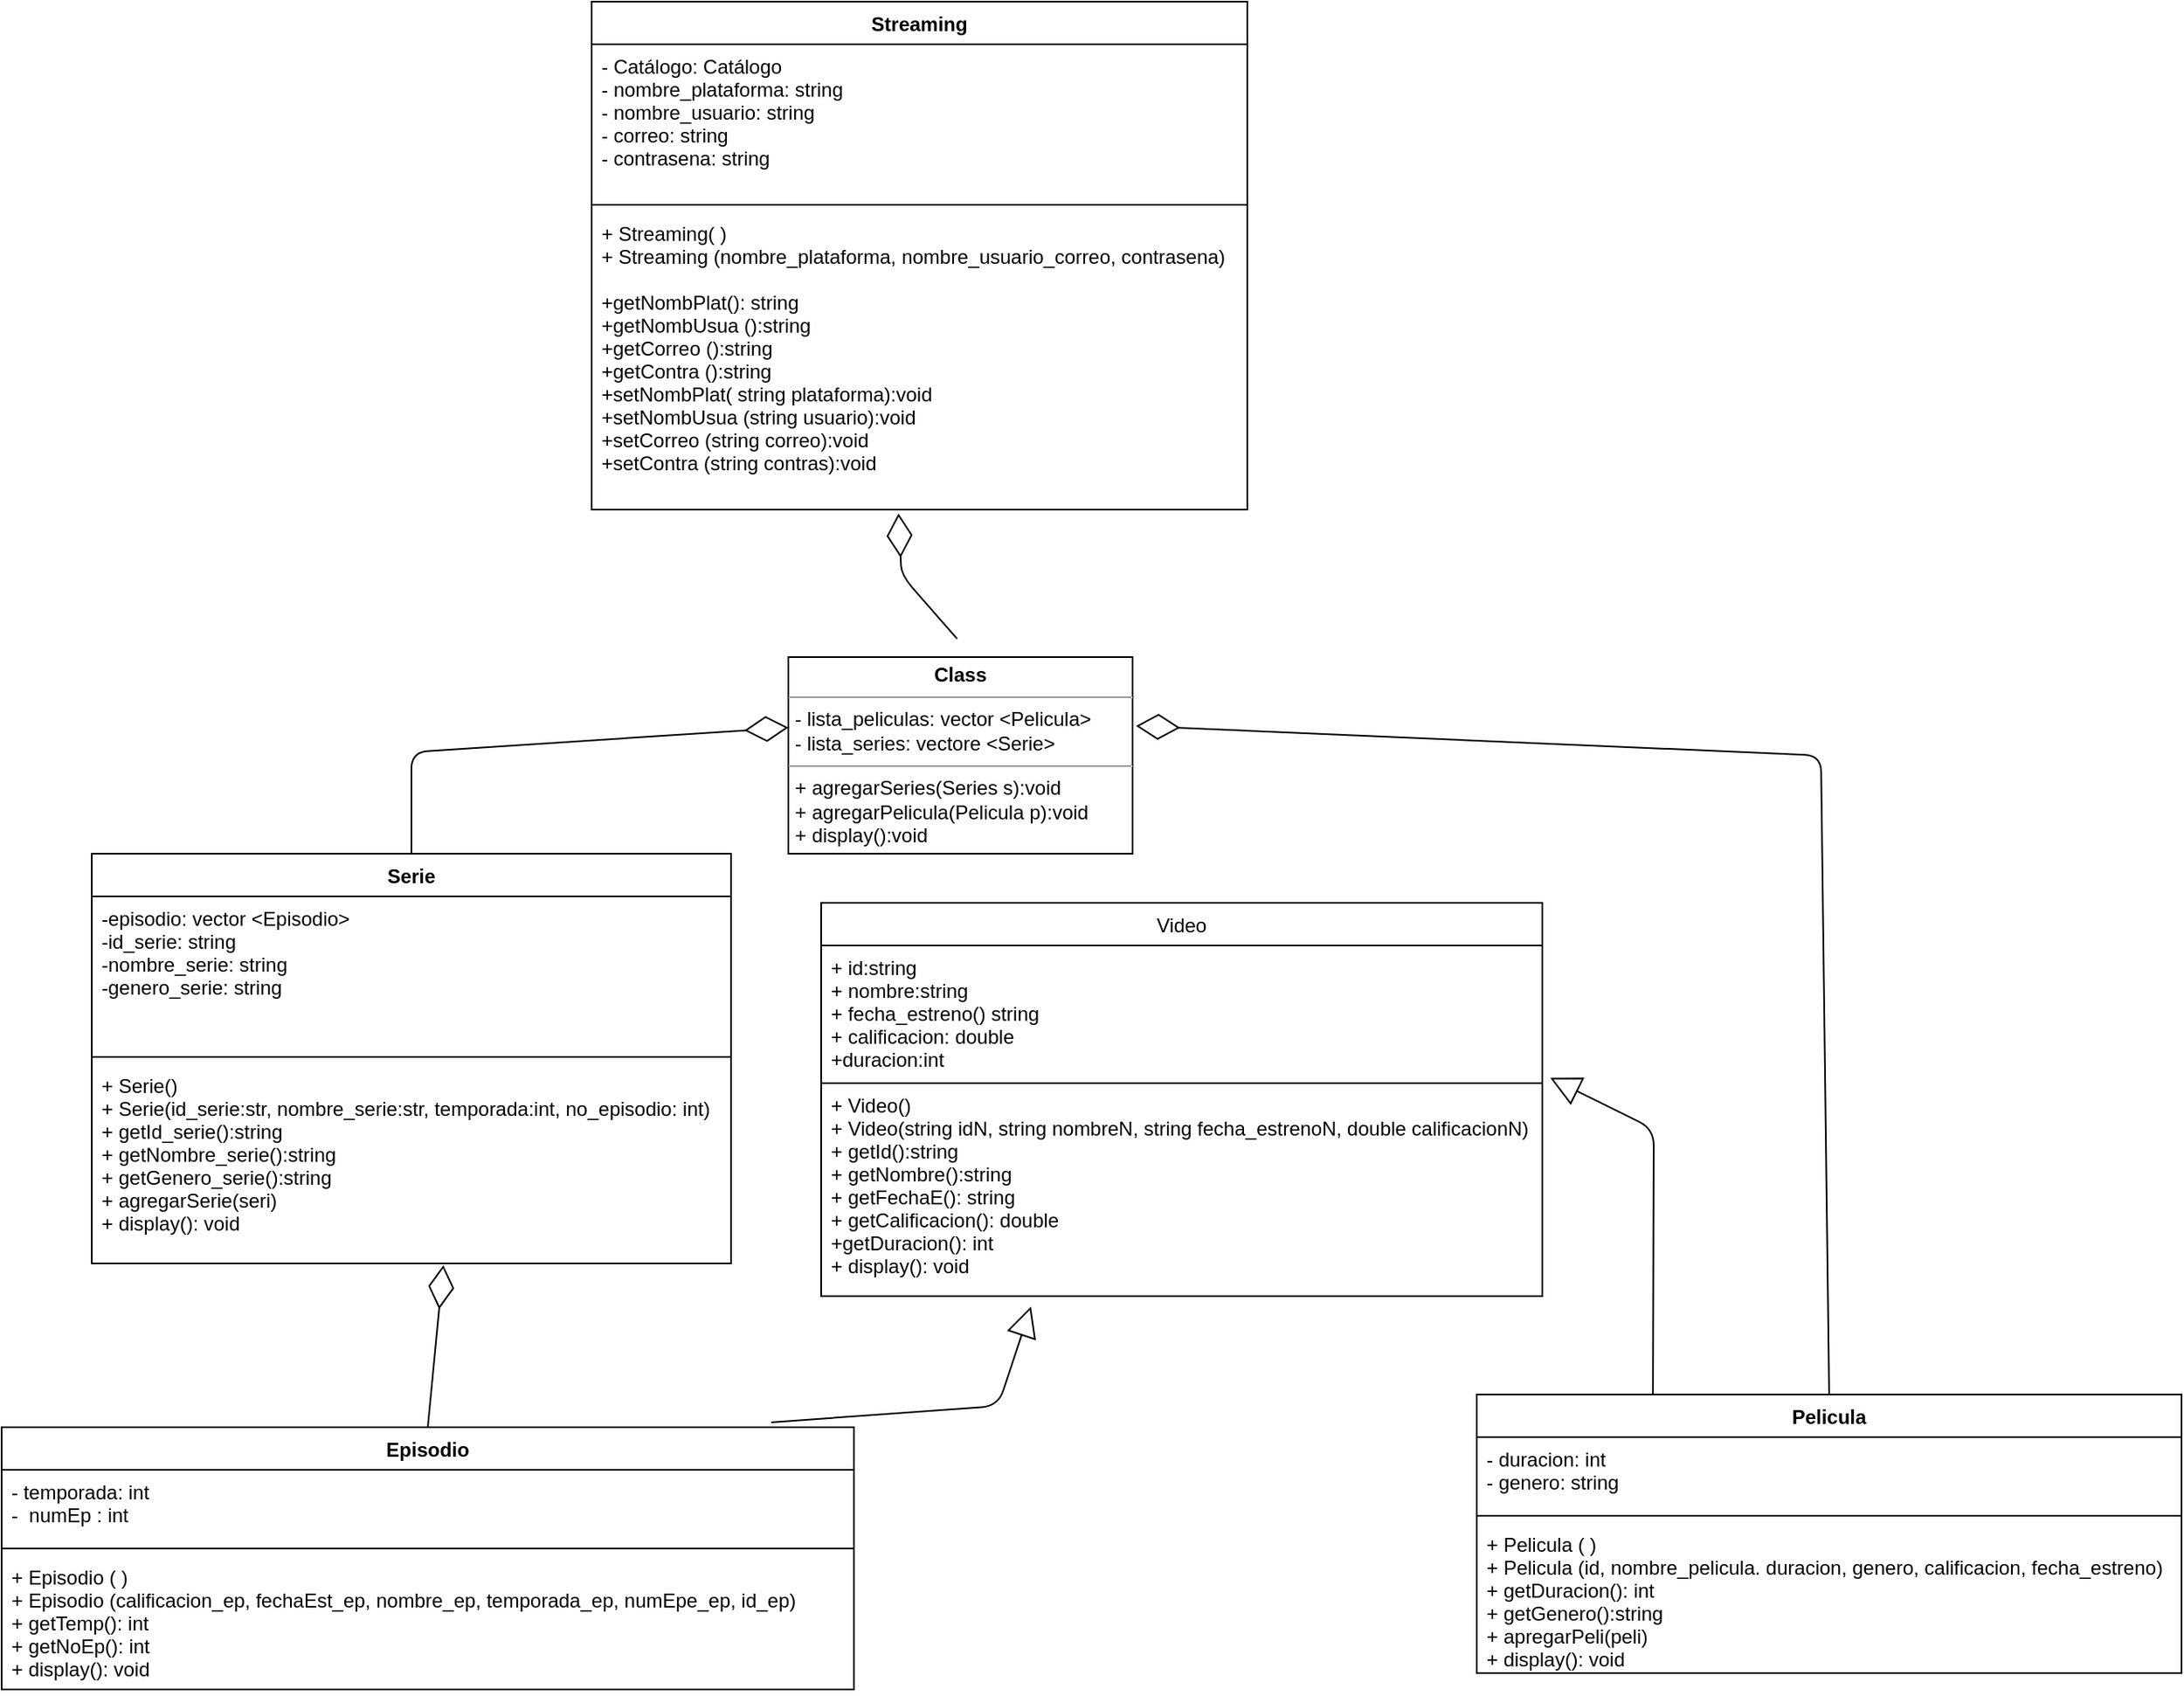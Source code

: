 <mxfile>
    <diagram id="OeCe3KiwX5dtoY-UmS-2" name="Page-1">
        <mxGraphModel dx="1887" dy="478" grid="1" gridSize="10" guides="1" tooltips="1" connect="1" arrows="1" fold="1" page="1" pageScale="1" pageWidth="827" pageHeight="1169" math="0" shadow="0">
            <root>
                <mxCell id="0"/>
                <mxCell id="1" parent="0"/>
                <mxCell id="2" value="Streaming" style="swimlane;fontStyle=1;align=center;verticalAlign=top;childLayout=stackLayout;horizontal=1;startSize=26;horizontalStack=0;resizeParent=1;resizeParentMax=0;resizeLast=0;collapsible=1;marginBottom=0;" parent="1" vertex="1">
                    <mxGeometry x="350" y="10" width="400" height="310" as="geometry"/>
                </mxCell>
                <mxCell id="3" value="- Catálogo: Catálogo&#10;- nombre_plataforma: string&#10;- nombre_usuario: string&#10;- correo: string&#10;- contrasena: string " style="text;strokeColor=none;fillColor=none;align=left;verticalAlign=top;spacingLeft=4;spacingRight=4;overflow=hidden;rotatable=0;points=[[0,0.5],[1,0.5]];portConstraint=eastwest;" parent="2" vertex="1">
                    <mxGeometry y="26" width="400" height="94" as="geometry"/>
                </mxCell>
                <mxCell id="4" value="" style="line;strokeWidth=1;fillColor=none;align=left;verticalAlign=middle;spacingTop=-1;spacingLeft=3;spacingRight=3;rotatable=0;labelPosition=right;points=[];portConstraint=eastwest;" parent="2" vertex="1">
                    <mxGeometry y="120" width="400" height="8" as="geometry"/>
                </mxCell>
                <mxCell id="5" value="+ Streaming( )&#10;+ Streaming (nombre_plataforma, nombre_usuario_correo, contrasena)&#10;&#10;+getNombPlat(): string&#10;+getNombUsua ():string&#10;+getCorreo ():string&#10;+getContra ():string&#10;+setNombPlat( string plataforma):void&#10;+setNombUsua (string usuario):void&#10;+setCorreo (string correo):void&#10;+setContra (string contras):void" style="text;strokeColor=none;fillColor=none;align=left;verticalAlign=top;spacingLeft=4;spacingRight=4;overflow=hidden;rotatable=0;points=[[0,0.5],[1,0.5]];portConstraint=eastwest;" parent="2" vertex="1">
                    <mxGeometry y="128" width="400" height="182" as="geometry"/>
                </mxCell>
                <mxCell id="9" value="Episodio" style="swimlane;fontStyle=1;align=center;verticalAlign=top;childLayout=stackLayout;horizontal=1;startSize=26;horizontalStack=0;resizeParent=1;resizeParentMax=0;resizeLast=0;collapsible=1;marginBottom=0;" parent="1" vertex="1">
                    <mxGeometry x="-10" y="880" width="520" height="160" as="geometry"/>
                </mxCell>
                <mxCell id="10" value="- temporada: int&#10;-  numEp : int&#10;" style="text;strokeColor=none;fillColor=none;align=left;verticalAlign=top;spacingLeft=4;spacingRight=4;overflow=hidden;rotatable=0;points=[[0,0.5],[1,0.5]];portConstraint=eastwest;" parent="9" vertex="1">
                    <mxGeometry y="26" width="520" height="44" as="geometry"/>
                </mxCell>
                <mxCell id="11" value="" style="line;strokeWidth=1;fillColor=none;align=left;verticalAlign=middle;spacingTop=-1;spacingLeft=3;spacingRight=3;rotatable=0;labelPosition=right;points=[];portConstraint=eastwest;" parent="9" vertex="1">
                    <mxGeometry y="70" width="520" height="8" as="geometry"/>
                </mxCell>
                <mxCell id="12" value="+ Episodio ( )&#10;+ Episodio (calificacion_ep, fechaEst_ep, nombre_ep, temporada_ep, numEpe_ep, id_ep)&#10;+ getTemp(): int&#10;+ getNoEp(): int&#10;+ display(): void&#10;" style="text;strokeColor=none;fillColor=none;align=left;verticalAlign=top;spacingLeft=4;spacingRight=4;overflow=hidden;rotatable=0;points=[[0,0.5],[1,0.5]];portConstraint=eastwest;" parent="9" vertex="1">
                    <mxGeometry y="78" width="520" height="82" as="geometry"/>
                </mxCell>
                <mxCell id="13" value="Pelicula" style="swimlane;fontStyle=1;align=center;verticalAlign=top;childLayout=stackLayout;horizontal=1;startSize=26;horizontalStack=0;resizeParent=1;resizeParentMax=0;resizeLast=0;collapsible=1;marginBottom=0;" parent="1" vertex="1">
                    <mxGeometry x="890" y="860" width="430" height="170" as="geometry"/>
                </mxCell>
                <mxCell id="14" value="- duracion: int &#10;- genero: string&#10;" style="text;strokeColor=none;fillColor=none;align=left;verticalAlign=top;spacingLeft=4;spacingRight=4;overflow=hidden;rotatable=0;points=[[0,0.5],[1,0.5]];portConstraint=eastwest;" parent="13" vertex="1">
                    <mxGeometry y="26" width="430" height="44" as="geometry"/>
                </mxCell>
                <mxCell id="15" value="" style="line;strokeWidth=1;fillColor=none;align=left;verticalAlign=middle;spacingTop=-1;spacingLeft=3;spacingRight=3;rotatable=0;labelPosition=right;points=[];portConstraint=eastwest;" parent="13" vertex="1">
                    <mxGeometry y="70" width="430" height="8" as="geometry"/>
                </mxCell>
                <mxCell id="16" value="+ Pelicula ( )&#10;+ Pelicula (id, nombre_pelicula. duracion, genero, calificacion, fecha_estreno)&#10;+ getDuracion(): int&#10;+ getGenero():string&#10;+ apregarPeli(peli)&#10;+ display(): void" style="text;strokeColor=none;fillColor=none;align=left;verticalAlign=top;spacingLeft=4;spacingRight=4;overflow=hidden;rotatable=0;points=[[0,0.5],[1,0.5]];portConstraint=eastwest;" parent="13" vertex="1">
                    <mxGeometry y="78" width="430" height="92" as="geometry"/>
                </mxCell>
                <mxCell id="17" value="" style="endArrow=diamondThin;endFill=0;endSize=24;html=1;exitX=0.5;exitY=0;exitDx=0;exitDy=0;entryX=0.55;entryY=1.009;entryDx=0;entryDy=0;entryPerimeter=0;" parent="1" source="9" target="27" edge="1">
                    <mxGeometry width="160" relative="1" as="geometry">
                        <mxPoint x="470" y="830" as="sourcePoint"/>
                        <mxPoint x="240.18" y="1120" as="targetPoint"/>
                        <Array as="points"/>
                    </mxGeometry>
                </mxCell>
                <mxCell id="18" value="" style="endArrow=diamondThin;endFill=0;endSize=24;html=1;exitX=0.5;exitY=0;exitDx=0;exitDy=0;entryX=0;entryY=0.5;entryDx=0;entryDy=0;" parent="1" source="24" edge="1">
                    <mxGeometry width="160" relative="1" as="geometry">
                        <mxPoint x="255" y="820" as="sourcePoint"/>
                        <mxPoint x="470" y="453" as="targetPoint"/>
                        <Array as="points">
                            <mxPoint x="240" y="468"/>
                        </Array>
                    </mxGeometry>
                </mxCell>
                <mxCell id="19" value="" style="endArrow=diamondThin;endFill=0;endSize=24;html=1;entryX=1.01;entryY=0.35;entryDx=0;entryDy=0;exitX=0.5;exitY=0;exitDx=0;exitDy=0;entryPerimeter=0;" parent="1" source="13" target="32" edge="1">
                    <mxGeometry width="160" relative="1" as="geometry">
                        <mxPoint x="300" y="810" as="sourcePoint"/>
                        <mxPoint x="710" y="453" as="targetPoint"/>
                        <Array as="points">
                            <mxPoint x="1100" y="470"/>
                        </Array>
                    </mxGeometry>
                </mxCell>
                <mxCell id="20" value="Video" style="swimlane;fontStyle=0;childLayout=stackLayout;horizontal=1;startSize=26;fillColor=none;horizontalStack=0;resizeParent=1;resizeParentMax=0;resizeLast=0;collapsible=1;marginBottom=0;strokeColor=default;" parent="1" vertex="1">
                    <mxGeometry x="490" y="560" width="440" height="240" as="geometry"/>
                </mxCell>
                <mxCell id="21" value="+ id:string&#10;+ nombre:string&#10;+ fecha_estreno() string&#10;+ calificacion: double&#10;+duracion:int" style="text;strokeColor=none;fillColor=none;align=left;verticalAlign=top;spacingLeft=4;spacingRight=4;overflow=hidden;rotatable=0;points=[[0,0.5],[1,0.5]];portConstraint=eastwest;" parent="20" vertex="1">
                    <mxGeometry y="26" width="440" height="84" as="geometry"/>
                </mxCell>
                <mxCell id="22" value="+ Video()&#10;+ Video(string idN, string nombreN, string fecha_estrenoN, double calificacionN)&#10;+ getId():string&#10;+ getNombre():string&#10;+ getFechaE(): string&#10;+ getCalificacion(): double&#10;+getDuracion(): int&#10;+ display(): void" style="text;strokeColor=default;fillColor=none;align=left;verticalAlign=top;spacingLeft=4;spacingRight=4;overflow=hidden;rotatable=0;points=[[0,0.5],[1,0.5]];portConstraint=eastwest;" parent="20" vertex="1">
                    <mxGeometry y="110" width="440" height="130" as="geometry"/>
                </mxCell>
                <mxCell id="23" value="" style="endArrow=diamondThin;endFill=0;endSize=24;html=1;entryX=0.468;entryY=1.013;entryDx=0;entryDy=0;entryPerimeter=0;exitX=0.429;exitY=-0.013;exitDx=0;exitDy=0;exitPerimeter=0;" parent="1" target="5" edge="1">
                    <mxGeometry width="160" relative="1" as="geometry">
                        <mxPoint x="572.96" y="398.856" as="sourcePoint"/>
                        <mxPoint x="510" y="478.0" as="targetPoint"/>
                        <Array as="points">
                            <mxPoint x="539" y="360"/>
                        </Array>
                    </mxGeometry>
                </mxCell>
                <mxCell id="24" value="Serie" style="swimlane;fontStyle=1;align=center;verticalAlign=top;childLayout=stackLayout;horizontal=1;startSize=26;horizontalStack=0;resizeParent=1;resizeParentMax=0;resizeLast=0;collapsible=1;marginBottom=0;" parent="1" vertex="1">
                    <mxGeometry x="45" y="530" width="390" height="250" as="geometry"/>
                </mxCell>
                <mxCell id="25" value="-episodio: vector &lt;Episodio&gt;&#10;-id_serie: string&#10;-nombre_serie: string&#10;-genero_serie: string" style="text;strokeColor=none;fillColor=none;align=left;verticalAlign=top;spacingLeft=4;spacingRight=4;overflow=hidden;rotatable=0;points=[[0,0.5],[1,0.5]];portConstraint=eastwest;" parent="24" vertex="1">
                    <mxGeometry y="26" width="390" height="94" as="geometry"/>
                </mxCell>
                <mxCell id="26" value="" style="line;strokeWidth=1;fillColor=none;align=left;verticalAlign=middle;spacingTop=-1;spacingLeft=3;spacingRight=3;rotatable=0;labelPosition=right;points=[];portConstraint=eastwest;" parent="24" vertex="1">
                    <mxGeometry y="120" width="390" height="8" as="geometry"/>
                </mxCell>
                <mxCell id="27" value="+ Serie()&#10;+ Serie(id_serie:str, nombre_serie:str, temporada:int, no_episodio: int)&#10;+ getId_serie():string&#10;+ getNombre_serie():string&#10;+ getGenero_serie():string&#10;+ agregarSerie(seri)&#10;+ display(): void&#10;" style="text;strokeColor=none;fillColor=none;align=left;verticalAlign=top;spacingLeft=4;spacingRight=4;overflow=hidden;rotatable=0;points=[[0,0.5],[1,0.5]];portConstraint=eastwest;" parent="24" vertex="1">
                    <mxGeometry y="128" width="390" height="122" as="geometry"/>
                </mxCell>
                <mxCell id="28" value="" style="endArrow=block;endSize=16;endFill=0;html=1;entryX=1.011;entryY=-0.025;entryDx=0;entryDy=0;entryPerimeter=0;exitX=0.25;exitY=0;exitDx=0;exitDy=0;" parent="1" source="13" target="22" edge="1">
                    <mxGeometry width="160" relative="1" as="geometry">
                        <mxPoint x="760" y="810" as="sourcePoint"/>
                        <mxPoint x="1010" y="720" as="targetPoint"/>
                        <Array as="points">
                            <mxPoint x="998" y="698"/>
                        </Array>
                    </mxGeometry>
                </mxCell>
                <mxCell id="29" value="" style="endArrow=block;endSize=16;endFill=0;html=1;entryX=0.291;entryY=1.049;entryDx=0;entryDy=0;entryPerimeter=0;exitX=0.903;exitY=-0.019;exitDx=0;exitDy=0;exitPerimeter=0;" parent="1" source="9" target="22" edge="1">
                    <mxGeometry width="160" relative="1" as="geometry">
                        <mxPoint x="500" y="990" as="sourcePoint"/>
                        <mxPoint x="692.31" y="697.75" as="targetPoint"/>
                        <Array as="points">
                            <mxPoint x="598" y="867"/>
                        </Array>
                    </mxGeometry>
                </mxCell>
                <mxCell id="32" value="&lt;p style=&quot;margin: 0px ; margin-top: 4px ; text-align: center&quot;&gt;&lt;b&gt;Class&lt;/b&gt;&lt;/p&gt;&lt;hr size=&quot;1&quot;&gt;&lt;p style=&quot;margin: 0px ; margin-left: 4px&quot;&gt;- lista_peliculas: vector &amp;lt;Pelicula&amp;gt;&lt;/p&gt;&lt;p style=&quot;margin: 0px ; margin-left: 4px&quot;&gt;- lista_series: vectore &amp;lt;Serie&amp;gt;&lt;/p&gt;&lt;hr size=&quot;1&quot;&gt;&lt;p style=&quot;margin: 0px ; margin-left: 4px&quot;&gt;+ agregarSeries(Series s):void&lt;/p&gt;&lt;p style=&quot;margin: 0px ; margin-left: 4px&quot;&gt;+ agregarPelicula(Pelicula p):void&lt;/p&gt;&lt;p style=&quot;margin: 0px ; margin-left: 4px&quot;&gt;+ display():void&lt;/p&gt;" style="verticalAlign=top;align=left;overflow=fill;fontSize=12;fontFamily=Helvetica;html=1;" vertex="1" parent="1">
                    <mxGeometry x="470" y="410" width="210" height="120" as="geometry"/>
                </mxCell>
            </root>
        </mxGraphModel>
    </diagram>
</mxfile>